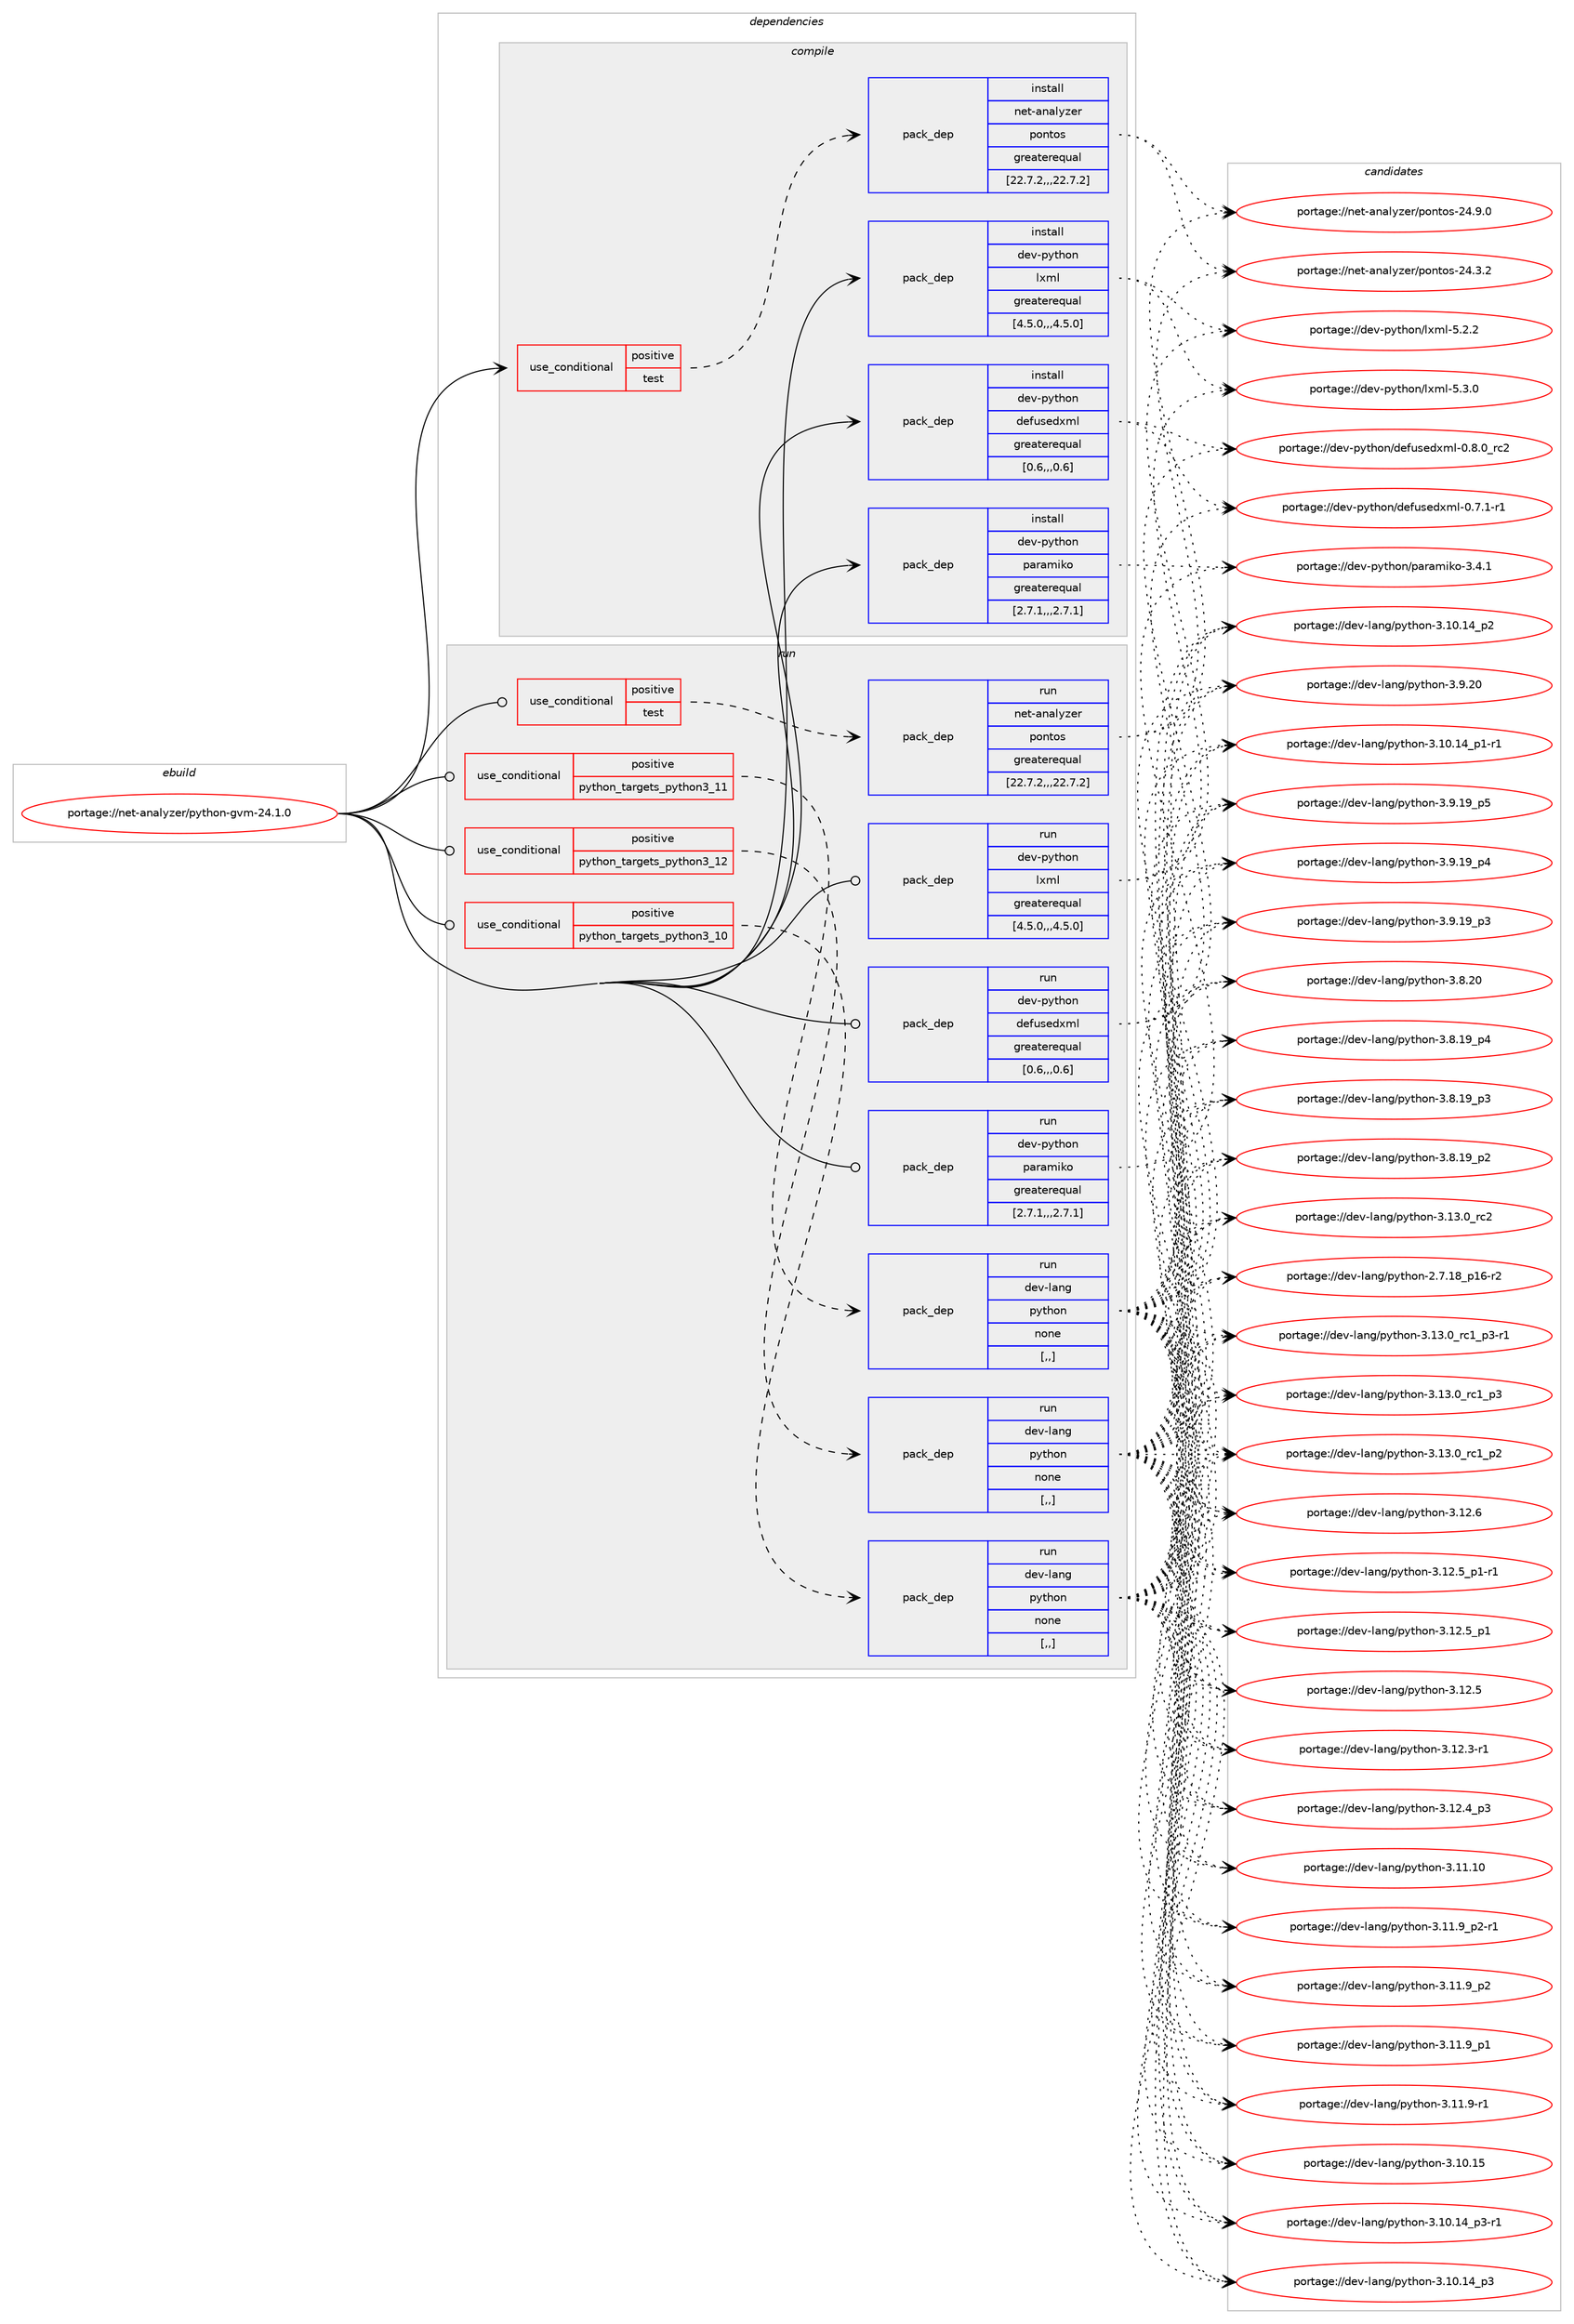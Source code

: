 digraph prolog {

# *************
# Graph options
# *************

newrank=true;
concentrate=true;
compound=true;
graph [rankdir=LR,fontname=Helvetica,fontsize=10,ranksep=1.5];#, ranksep=2.5, nodesep=0.2];
edge  [arrowhead=vee];
node  [fontname=Helvetica,fontsize=10];

# **********
# The ebuild
# **********

subgraph cluster_leftcol {
color=gray;
label=<<i>ebuild</i>>;
id [label="portage://net-analyzer/python-gvm-24.1.0", color=red, width=4, href="../net-analyzer/python-gvm-24.1.0.svg"];
}

# ****************
# The dependencies
# ****************

subgraph cluster_midcol {
color=gray;
label=<<i>dependencies</i>>;
subgraph cluster_compile {
fillcolor="#eeeeee";
style=filled;
label=<<i>compile</i>>;
subgraph cond222355 {
dependency853326 [label=<<TABLE BORDER="0" CELLBORDER="1" CELLSPACING="0" CELLPADDING="4"><TR><TD ROWSPAN="3" CELLPADDING="10">use_conditional</TD></TR><TR><TD>positive</TD></TR><TR><TD>test</TD></TR></TABLE>>, shape=none, color=red];
subgraph pack624618 {
dependency853327 [label=<<TABLE BORDER="0" CELLBORDER="1" CELLSPACING="0" CELLPADDING="4" WIDTH="220"><TR><TD ROWSPAN="6" CELLPADDING="30">pack_dep</TD></TR><TR><TD WIDTH="110">install</TD></TR><TR><TD>net-analyzer</TD></TR><TR><TD>pontos</TD></TR><TR><TD>greaterequal</TD></TR><TR><TD>[22.7.2,,,22.7.2]</TD></TR></TABLE>>, shape=none, color=blue];
}
dependency853326:e -> dependency853327:w [weight=20,style="dashed",arrowhead="vee"];
}
id:e -> dependency853326:w [weight=20,style="solid",arrowhead="vee"];
subgraph pack624619 {
dependency853328 [label=<<TABLE BORDER="0" CELLBORDER="1" CELLSPACING="0" CELLPADDING="4" WIDTH="220"><TR><TD ROWSPAN="6" CELLPADDING="30">pack_dep</TD></TR><TR><TD WIDTH="110">install</TD></TR><TR><TD>dev-python</TD></TR><TR><TD>defusedxml</TD></TR><TR><TD>greaterequal</TD></TR><TR><TD>[0.6,,,0.6]</TD></TR></TABLE>>, shape=none, color=blue];
}
id:e -> dependency853328:w [weight=20,style="solid",arrowhead="vee"];
subgraph pack624620 {
dependency853329 [label=<<TABLE BORDER="0" CELLBORDER="1" CELLSPACING="0" CELLPADDING="4" WIDTH="220"><TR><TD ROWSPAN="6" CELLPADDING="30">pack_dep</TD></TR><TR><TD WIDTH="110">install</TD></TR><TR><TD>dev-python</TD></TR><TR><TD>lxml</TD></TR><TR><TD>greaterequal</TD></TR><TR><TD>[4.5.0,,,4.5.0]</TD></TR></TABLE>>, shape=none, color=blue];
}
id:e -> dependency853329:w [weight=20,style="solid",arrowhead="vee"];
subgraph pack624621 {
dependency853330 [label=<<TABLE BORDER="0" CELLBORDER="1" CELLSPACING="0" CELLPADDING="4" WIDTH="220"><TR><TD ROWSPAN="6" CELLPADDING="30">pack_dep</TD></TR><TR><TD WIDTH="110">install</TD></TR><TR><TD>dev-python</TD></TR><TR><TD>paramiko</TD></TR><TR><TD>greaterequal</TD></TR><TR><TD>[2.7.1,,,2.7.1]</TD></TR></TABLE>>, shape=none, color=blue];
}
id:e -> dependency853330:w [weight=20,style="solid",arrowhead="vee"];
}
subgraph cluster_compileandrun {
fillcolor="#eeeeee";
style=filled;
label=<<i>compile and run</i>>;
}
subgraph cluster_run {
fillcolor="#eeeeee";
style=filled;
label=<<i>run</i>>;
subgraph cond222356 {
dependency853331 [label=<<TABLE BORDER="0" CELLBORDER="1" CELLSPACING="0" CELLPADDING="4"><TR><TD ROWSPAN="3" CELLPADDING="10">use_conditional</TD></TR><TR><TD>positive</TD></TR><TR><TD>python_targets_python3_10</TD></TR></TABLE>>, shape=none, color=red];
subgraph pack624622 {
dependency853332 [label=<<TABLE BORDER="0" CELLBORDER="1" CELLSPACING="0" CELLPADDING="4" WIDTH="220"><TR><TD ROWSPAN="6" CELLPADDING="30">pack_dep</TD></TR><TR><TD WIDTH="110">run</TD></TR><TR><TD>dev-lang</TD></TR><TR><TD>python</TD></TR><TR><TD>none</TD></TR><TR><TD>[,,]</TD></TR></TABLE>>, shape=none, color=blue];
}
dependency853331:e -> dependency853332:w [weight=20,style="dashed",arrowhead="vee"];
}
id:e -> dependency853331:w [weight=20,style="solid",arrowhead="odot"];
subgraph cond222357 {
dependency853333 [label=<<TABLE BORDER="0" CELLBORDER="1" CELLSPACING="0" CELLPADDING="4"><TR><TD ROWSPAN="3" CELLPADDING="10">use_conditional</TD></TR><TR><TD>positive</TD></TR><TR><TD>python_targets_python3_11</TD></TR></TABLE>>, shape=none, color=red];
subgraph pack624623 {
dependency853334 [label=<<TABLE BORDER="0" CELLBORDER="1" CELLSPACING="0" CELLPADDING="4" WIDTH="220"><TR><TD ROWSPAN="6" CELLPADDING="30">pack_dep</TD></TR><TR><TD WIDTH="110">run</TD></TR><TR><TD>dev-lang</TD></TR><TR><TD>python</TD></TR><TR><TD>none</TD></TR><TR><TD>[,,]</TD></TR></TABLE>>, shape=none, color=blue];
}
dependency853333:e -> dependency853334:w [weight=20,style="dashed",arrowhead="vee"];
}
id:e -> dependency853333:w [weight=20,style="solid",arrowhead="odot"];
subgraph cond222358 {
dependency853335 [label=<<TABLE BORDER="0" CELLBORDER="1" CELLSPACING="0" CELLPADDING="4"><TR><TD ROWSPAN="3" CELLPADDING="10">use_conditional</TD></TR><TR><TD>positive</TD></TR><TR><TD>python_targets_python3_12</TD></TR></TABLE>>, shape=none, color=red];
subgraph pack624624 {
dependency853336 [label=<<TABLE BORDER="0" CELLBORDER="1" CELLSPACING="0" CELLPADDING="4" WIDTH="220"><TR><TD ROWSPAN="6" CELLPADDING="30">pack_dep</TD></TR><TR><TD WIDTH="110">run</TD></TR><TR><TD>dev-lang</TD></TR><TR><TD>python</TD></TR><TR><TD>none</TD></TR><TR><TD>[,,]</TD></TR></TABLE>>, shape=none, color=blue];
}
dependency853335:e -> dependency853336:w [weight=20,style="dashed",arrowhead="vee"];
}
id:e -> dependency853335:w [weight=20,style="solid",arrowhead="odot"];
subgraph cond222359 {
dependency853337 [label=<<TABLE BORDER="0" CELLBORDER="1" CELLSPACING="0" CELLPADDING="4"><TR><TD ROWSPAN="3" CELLPADDING="10">use_conditional</TD></TR><TR><TD>positive</TD></TR><TR><TD>test</TD></TR></TABLE>>, shape=none, color=red];
subgraph pack624625 {
dependency853338 [label=<<TABLE BORDER="0" CELLBORDER="1" CELLSPACING="0" CELLPADDING="4" WIDTH="220"><TR><TD ROWSPAN="6" CELLPADDING="30">pack_dep</TD></TR><TR><TD WIDTH="110">run</TD></TR><TR><TD>net-analyzer</TD></TR><TR><TD>pontos</TD></TR><TR><TD>greaterequal</TD></TR><TR><TD>[22.7.2,,,22.7.2]</TD></TR></TABLE>>, shape=none, color=blue];
}
dependency853337:e -> dependency853338:w [weight=20,style="dashed",arrowhead="vee"];
}
id:e -> dependency853337:w [weight=20,style="solid",arrowhead="odot"];
subgraph pack624626 {
dependency853339 [label=<<TABLE BORDER="0" CELLBORDER="1" CELLSPACING="0" CELLPADDING="4" WIDTH="220"><TR><TD ROWSPAN="6" CELLPADDING="30">pack_dep</TD></TR><TR><TD WIDTH="110">run</TD></TR><TR><TD>dev-python</TD></TR><TR><TD>defusedxml</TD></TR><TR><TD>greaterequal</TD></TR><TR><TD>[0.6,,,0.6]</TD></TR></TABLE>>, shape=none, color=blue];
}
id:e -> dependency853339:w [weight=20,style="solid",arrowhead="odot"];
subgraph pack624627 {
dependency853340 [label=<<TABLE BORDER="0" CELLBORDER="1" CELLSPACING="0" CELLPADDING="4" WIDTH="220"><TR><TD ROWSPAN="6" CELLPADDING="30">pack_dep</TD></TR><TR><TD WIDTH="110">run</TD></TR><TR><TD>dev-python</TD></TR><TR><TD>lxml</TD></TR><TR><TD>greaterequal</TD></TR><TR><TD>[4.5.0,,,4.5.0]</TD></TR></TABLE>>, shape=none, color=blue];
}
id:e -> dependency853340:w [weight=20,style="solid",arrowhead="odot"];
subgraph pack624628 {
dependency853341 [label=<<TABLE BORDER="0" CELLBORDER="1" CELLSPACING="0" CELLPADDING="4" WIDTH="220"><TR><TD ROWSPAN="6" CELLPADDING="30">pack_dep</TD></TR><TR><TD WIDTH="110">run</TD></TR><TR><TD>dev-python</TD></TR><TR><TD>paramiko</TD></TR><TR><TD>greaterequal</TD></TR><TR><TD>[2.7.1,,,2.7.1]</TD></TR></TABLE>>, shape=none, color=blue];
}
id:e -> dependency853341:w [weight=20,style="solid",arrowhead="odot"];
}
}

# **************
# The candidates
# **************

subgraph cluster_choices {
rank=same;
color=gray;
label=<<i>candidates</i>>;

subgraph choice624618 {
color=black;
nodesep=1;
choice1101011164597110971081211221011144711211111011611111545505246574648 [label="portage://net-analyzer/pontos-24.9.0", color=red, width=4,href="../net-analyzer/pontos-24.9.0.svg"];
choice1101011164597110971081211221011144711211111011611111545505246514650 [label="portage://net-analyzer/pontos-24.3.2", color=red, width=4,href="../net-analyzer/pontos-24.3.2.svg"];
dependency853327:e -> choice1101011164597110971081211221011144711211111011611111545505246574648:w [style=dotted,weight="100"];
dependency853327:e -> choice1101011164597110971081211221011144711211111011611111545505246514650:w [style=dotted,weight="100"];
}
subgraph choice624619 {
color=black;
nodesep=1;
choice1001011184511212111610411111047100101102117115101100120109108454846564648951149950 [label="portage://dev-python/defusedxml-0.8.0_rc2", color=red, width=4,href="../dev-python/defusedxml-0.8.0_rc2.svg"];
choice10010111845112121116104111110471001011021171151011001201091084548465546494511449 [label="portage://dev-python/defusedxml-0.7.1-r1", color=red, width=4,href="../dev-python/defusedxml-0.7.1-r1.svg"];
dependency853328:e -> choice1001011184511212111610411111047100101102117115101100120109108454846564648951149950:w [style=dotted,weight="100"];
dependency853328:e -> choice10010111845112121116104111110471001011021171151011001201091084548465546494511449:w [style=dotted,weight="100"];
}
subgraph choice624620 {
color=black;
nodesep=1;
choice1001011184511212111610411111047108120109108455346514648 [label="portage://dev-python/lxml-5.3.0", color=red, width=4,href="../dev-python/lxml-5.3.0.svg"];
choice1001011184511212111610411111047108120109108455346504650 [label="portage://dev-python/lxml-5.2.2", color=red, width=4,href="../dev-python/lxml-5.2.2.svg"];
dependency853329:e -> choice1001011184511212111610411111047108120109108455346514648:w [style=dotted,weight="100"];
dependency853329:e -> choice1001011184511212111610411111047108120109108455346504650:w [style=dotted,weight="100"];
}
subgraph choice624621 {
color=black;
nodesep=1;
choice10010111845112121116104111110471129711497109105107111455146524649 [label="portage://dev-python/paramiko-3.4.1", color=red, width=4,href="../dev-python/paramiko-3.4.1.svg"];
dependency853330:e -> choice10010111845112121116104111110471129711497109105107111455146524649:w [style=dotted,weight="100"];
}
subgraph choice624622 {
color=black;
nodesep=1;
choice10010111845108971101034711212111610411111045514649514648951149950 [label="portage://dev-lang/python-3.13.0_rc2", color=red, width=4,href="../dev-lang/python-3.13.0_rc2.svg"];
choice1001011184510897110103471121211161041111104551464951464895114994995112514511449 [label="portage://dev-lang/python-3.13.0_rc1_p3-r1", color=red, width=4,href="../dev-lang/python-3.13.0_rc1_p3-r1.svg"];
choice100101118451089711010347112121116104111110455146495146489511499499511251 [label="portage://dev-lang/python-3.13.0_rc1_p3", color=red, width=4,href="../dev-lang/python-3.13.0_rc1_p3.svg"];
choice100101118451089711010347112121116104111110455146495146489511499499511250 [label="portage://dev-lang/python-3.13.0_rc1_p2", color=red, width=4,href="../dev-lang/python-3.13.0_rc1_p2.svg"];
choice10010111845108971101034711212111610411111045514649504654 [label="portage://dev-lang/python-3.12.6", color=red, width=4,href="../dev-lang/python-3.12.6.svg"];
choice1001011184510897110103471121211161041111104551464950465395112494511449 [label="portage://dev-lang/python-3.12.5_p1-r1", color=red, width=4,href="../dev-lang/python-3.12.5_p1-r1.svg"];
choice100101118451089711010347112121116104111110455146495046539511249 [label="portage://dev-lang/python-3.12.5_p1", color=red, width=4,href="../dev-lang/python-3.12.5_p1.svg"];
choice10010111845108971101034711212111610411111045514649504653 [label="portage://dev-lang/python-3.12.5", color=red, width=4,href="../dev-lang/python-3.12.5.svg"];
choice100101118451089711010347112121116104111110455146495046529511251 [label="portage://dev-lang/python-3.12.4_p3", color=red, width=4,href="../dev-lang/python-3.12.4_p3.svg"];
choice100101118451089711010347112121116104111110455146495046514511449 [label="portage://dev-lang/python-3.12.3-r1", color=red, width=4,href="../dev-lang/python-3.12.3-r1.svg"];
choice1001011184510897110103471121211161041111104551464949464948 [label="portage://dev-lang/python-3.11.10", color=red, width=4,href="../dev-lang/python-3.11.10.svg"];
choice1001011184510897110103471121211161041111104551464949465795112504511449 [label="portage://dev-lang/python-3.11.9_p2-r1", color=red, width=4,href="../dev-lang/python-3.11.9_p2-r1.svg"];
choice100101118451089711010347112121116104111110455146494946579511250 [label="portage://dev-lang/python-3.11.9_p2", color=red, width=4,href="../dev-lang/python-3.11.9_p2.svg"];
choice100101118451089711010347112121116104111110455146494946579511249 [label="portage://dev-lang/python-3.11.9_p1", color=red, width=4,href="../dev-lang/python-3.11.9_p1.svg"];
choice100101118451089711010347112121116104111110455146494946574511449 [label="portage://dev-lang/python-3.11.9-r1", color=red, width=4,href="../dev-lang/python-3.11.9-r1.svg"];
choice1001011184510897110103471121211161041111104551464948464953 [label="portage://dev-lang/python-3.10.15", color=red, width=4,href="../dev-lang/python-3.10.15.svg"];
choice100101118451089711010347112121116104111110455146494846495295112514511449 [label="portage://dev-lang/python-3.10.14_p3-r1", color=red, width=4,href="../dev-lang/python-3.10.14_p3-r1.svg"];
choice10010111845108971101034711212111610411111045514649484649529511251 [label="portage://dev-lang/python-3.10.14_p3", color=red, width=4,href="../dev-lang/python-3.10.14_p3.svg"];
choice10010111845108971101034711212111610411111045514649484649529511250 [label="portage://dev-lang/python-3.10.14_p2", color=red, width=4,href="../dev-lang/python-3.10.14_p2.svg"];
choice100101118451089711010347112121116104111110455146494846495295112494511449 [label="portage://dev-lang/python-3.10.14_p1-r1", color=red, width=4,href="../dev-lang/python-3.10.14_p1-r1.svg"];
choice10010111845108971101034711212111610411111045514657465048 [label="portage://dev-lang/python-3.9.20", color=red, width=4,href="../dev-lang/python-3.9.20.svg"];
choice100101118451089711010347112121116104111110455146574649579511253 [label="portage://dev-lang/python-3.9.19_p5", color=red, width=4,href="../dev-lang/python-3.9.19_p5.svg"];
choice100101118451089711010347112121116104111110455146574649579511252 [label="portage://dev-lang/python-3.9.19_p4", color=red, width=4,href="../dev-lang/python-3.9.19_p4.svg"];
choice100101118451089711010347112121116104111110455146574649579511251 [label="portage://dev-lang/python-3.9.19_p3", color=red, width=4,href="../dev-lang/python-3.9.19_p3.svg"];
choice10010111845108971101034711212111610411111045514656465048 [label="portage://dev-lang/python-3.8.20", color=red, width=4,href="../dev-lang/python-3.8.20.svg"];
choice100101118451089711010347112121116104111110455146564649579511252 [label="portage://dev-lang/python-3.8.19_p4", color=red, width=4,href="../dev-lang/python-3.8.19_p4.svg"];
choice100101118451089711010347112121116104111110455146564649579511251 [label="portage://dev-lang/python-3.8.19_p3", color=red, width=4,href="../dev-lang/python-3.8.19_p3.svg"];
choice100101118451089711010347112121116104111110455146564649579511250 [label="portage://dev-lang/python-3.8.19_p2", color=red, width=4,href="../dev-lang/python-3.8.19_p2.svg"];
choice100101118451089711010347112121116104111110455046554649569511249544511450 [label="portage://dev-lang/python-2.7.18_p16-r2", color=red, width=4,href="../dev-lang/python-2.7.18_p16-r2.svg"];
dependency853332:e -> choice10010111845108971101034711212111610411111045514649514648951149950:w [style=dotted,weight="100"];
dependency853332:e -> choice1001011184510897110103471121211161041111104551464951464895114994995112514511449:w [style=dotted,weight="100"];
dependency853332:e -> choice100101118451089711010347112121116104111110455146495146489511499499511251:w [style=dotted,weight="100"];
dependency853332:e -> choice100101118451089711010347112121116104111110455146495146489511499499511250:w [style=dotted,weight="100"];
dependency853332:e -> choice10010111845108971101034711212111610411111045514649504654:w [style=dotted,weight="100"];
dependency853332:e -> choice1001011184510897110103471121211161041111104551464950465395112494511449:w [style=dotted,weight="100"];
dependency853332:e -> choice100101118451089711010347112121116104111110455146495046539511249:w [style=dotted,weight="100"];
dependency853332:e -> choice10010111845108971101034711212111610411111045514649504653:w [style=dotted,weight="100"];
dependency853332:e -> choice100101118451089711010347112121116104111110455146495046529511251:w [style=dotted,weight="100"];
dependency853332:e -> choice100101118451089711010347112121116104111110455146495046514511449:w [style=dotted,weight="100"];
dependency853332:e -> choice1001011184510897110103471121211161041111104551464949464948:w [style=dotted,weight="100"];
dependency853332:e -> choice1001011184510897110103471121211161041111104551464949465795112504511449:w [style=dotted,weight="100"];
dependency853332:e -> choice100101118451089711010347112121116104111110455146494946579511250:w [style=dotted,weight="100"];
dependency853332:e -> choice100101118451089711010347112121116104111110455146494946579511249:w [style=dotted,weight="100"];
dependency853332:e -> choice100101118451089711010347112121116104111110455146494946574511449:w [style=dotted,weight="100"];
dependency853332:e -> choice1001011184510897110103471121211161041111104551464948464953:w [style=dotted,weight="100"];
dependency853332:e -> choice100101118451089711010347112121116104111110455146494846495295112514511449:w [style=dotted,weight="100"];
dependency853332:e -> choice10010111845108971101034711212111610411111045514649484649529511251:w [style=dotted,weight="100"];
dependency853332:e -> choice10010111845108971101034711212111610411111045514649484649529511250:w [style=dotted,weight="100"];
dependency853332:e -> choice100101118451089711010347112121116104111110455146494846495295112494511449:w [style=dotted,weight="100"];
dependency853332:e -> choice10010111845108971101034711212111610411111045514657465048:w [style=dotted,weight="100"];
dependency853332:e -> choice100101118451089711010347112121116104111110455146574649579511253:w [style=dotted,weight="100"];
dependency853332:e -> choice100101118451089711010347112121116104111110455146574649579511252:w [style=dotted,weight="100"];
dependency853332:e -> choice100101118451089711010347112121116104111110455146574649579511251:w [style=dotted,weight="100"];
dependency853332:e -> choice10010111845108971101034711212111610411111045514656465048:w [style=dotted,weight="100"];
dependency853332:e -> choice100101118451089711010347112121116104111110455146564649579511252:w [style=dotted,weight="100"];
dependency853332:e -> choice100101118451089711010347112121116104111110455146564649579511251:w [style=dotted,weight="100"];
dependency853332:e -> choice100101118451089711010347112121116104111110455146564649579511250:w [style=dotted,weight="100"];
dependency853332:e -> choice100101118451089711010347112121116104111110455046554649569511249544511450:w [style=dotted,weight="100"];
}
subgraph choice624623 {
color=black;
nodesep=1;
choice10010111845108971101034711212111610411111045514649514648951149950 [label="portage://dev-lang/python-3.13.0_rc2", color=red, width=4,href="../dev-lang/python-3.13.0_rc2.svg"];
choice1001011184510897110103471121211161041111104551464951464895114994995112514511449 [label="portage://dev-lang/python-3.13.0_rc1_p3-r1", color=red, width=4,href="../dev-lang/python-3.13.0_rc1_p3-r1.svg"];
choice100101118451089711010347112121116104111110455146495146489511499499511251 [label="portage://dev-lang/python-3.13.0_rc1_p3", color=red, width=4,href="../dev-lang/python-3.13.0_rc1_p3.svg"];
choice100101118451089711010347112121116104111110455146495146489511499499511250 [label="portage://dev-lang/python-3.13.0_rc1_p2", color=red, width=4,href="../dev-lang/python-3.13.0_rc1_p2.svg"];
choice10010111845108971101034711212111610411111045514649504654 [label="portage://dev-lang/python-3.12.6", color=red, width=4,href="../dev-lang/python-3.12.6.svg"];
choice1001011184510897110103471121211161041111104551464950465395112494511449 [label="portage://dev-lang/python-3.12.5_p1-r1", color=red, width=4,href="../dev-lang/python-3.12.5_p1-r1.svg"];
choice100101118451089711010347112121116104111110455146495046539511249 [label="portage://dev-lang/python-3.12.5_p1", color=red, width=4,href="../dev-lang/python-3.12.5_p1.svg"];
choice10010111845108971101034711212111610411111045514649504653 [label="portage://dev-lang/python-3.12.5", color=red, width=4,href="../dev-lang/python-3.12.5.svg"];
choice100101118451089711010347112121116104111110455146495046529511251 [label="portage://dev-lang/python-3.12.4_p3", color=red, width=4,href="../dev-lang/python-3.12.4_p3.svg"];
choice100101118451089711010347112121116104111110455146495046514511449 [label="portage://dev-lang/python-3.12.3-r1", color=red, width=4,href="../dev-lang/python-3.12.3-r1.svg"];
choice1001011184510897110103471121211161041111104551464949464948 [label="portage://dev-lang/python-3.11.10", color=red, width=4,href="../dev-lang/python-3.11.10.svg"];
choice1001011184510897110103471121211161041111104551464949465795112504511449 [label="portage://dev-lang/python-3.11.9_p2-r1", color=red, width=4,href="../dev-lang/python-3.11.9_p2-r1.svg"];
choice100101118451089711010347112121116104111110455146494946579511250 [label="portage://dev-lang/python-3.11.9_p2", color=red, width=4,href="../dev-lang/python-3.11.9_p2.svg"];
choice100101118451089711010347112121116104111110455146494946579511249 [label="portage://dev-lang/python-3.11.9_p1", color=red, width=4,href="../dev-lang/python-3.11.9_p1.svg"];
choice100101118451089711010347112121116104111110455146494946574511449 [label="portage://dev-lang/python-3.11.9-r1", color=red, width=4,href="../dev-lang/python-3.11.9-r1.svg"];
choice1001011184510897110103471121211161041111104551464948464953 [label="portage://dev-lang/python-3.10.15", color=red, width=4,href="../dev-lang/python-3.10.15.svg"];
choice100101118451089711010347112121116104111110455146494846495295112514511449 [label="portage://dev-lang/python-3.10.14_p3-r1", color=red, width=4,href="../dev-lang/python-3.10.14_p3-r1.svg"];
choice10010111845108971101034711212111610411111045514649484649529511251 [label="portage://dev-lang/python-3.10.14_p3", color=red, width=4,href="../dev-lang/python-3.10.14_p3.svg"];
choice10010111845108971101034711212111610411111045514649484649529511250 [label="portage://dev-lang/python-3.10.14_p2", color=red, width=4,href="../dev-lang/python-3.10.14_p2.svg"];
choice100101118451089711010347112121116104111110455146494846495295112494511449 [label="portage://dev-lang/python-3.10.14_p1-r1", color=red, width=4,href="../dev-lang/python-3.10.14_p1-r1.svg"];
choice10010111845108971101034711212111610411111045514657465048 [label="portage://dev-lang/python-3.9.20", color=red, width=4,href="../dev-lang/python-3.9.20.svg"];
choice100101118451089711010347112121116104111110455146574649579511253 [label="portage://dev-lang/python-3.9.19_p5", color=red, width=4,href="../dev-lang/python-3.9.19_p5.svg"];
choice100101118451089711010347112121116104111110455146574649579511252 [label="portage://dev-lang/python-3.9.19_p4", color=red, width=4,href="../dev-lang/python-3.9.19_p4.svg"];
choice100101118451089711010347112121116104111110455146574649579511251 [label="portage://dev-lang/python-3.9.19_p3", color=red, width=4,href="../dev-lang/python-3.9.19_p3.svg"];
choice10010111845108971101034711212111610411111045514656465048 [label="portage://dev-lang/python-3.8.20", color=red, width=4,href="../dev-lang/python-3.8.20.svg"];
choice100101118451089711010347112121116104111110455146564649579511252 [label="portage://dev-lang/python-3.8.19_p4", color=red, width=4,href="../dev-lang/python-3.8.19_p4.svg"];
choice100101118451089711010347112121116104111110455146564649579511251 [label="portage://dev-lang/python-3.8.19_p3", color=red, width=4,href="../dev-lang/python-3.8.19_p3.svg"];
choice100101118451089711010347112121116104111110455146564649579511250 [label="portage://dev-lang/python-3.8.19_p2", color=red, width=4,href="../dev-lang/python-3.8.19_p2.svg"];
choice100101118451089711010347112121116104111110455046554649569511249544511450 [label="portage://dev-lang/python-2.7.18_p16-r2", color=red, width=4,href="../dev-lang/python-2.7.18_p16-r2.svg"];
dependency853334:e -> choice10010111845108971101034711212111610411111045514649514648951149950:w [style=dotted,weight="100"];
dependency853334:e -> choice1001011184510897110103471121211161041111104551464951464895114994995112514511449:w [style=dotted,weight="100"];
dependency853334:e -> choice100101118451089711010347112121116104111110455146495146489511499499511251:w [style=dotted,weight="100"];
dependency853334:e -> choice100101118451089711010347112121116104111110455146495146489511499499511250:w [style=dotted,weight="100"];
dependency853334:e -> choice10010111845108971101034711212111610411111045514649504654:w [style=dotted,weight="100"];
dependency853334:e -> choice1001011184510897110103471121211161041111104551464950465395112494511449:w [style=dotted,weight="100"];
dependency853334:e -> choice100101118451089711010347112121116104111110455146495046539511249:w [style=dotted,weight="100"];
dependency853334:e -> choice10010111845108971101034711212111610411111045514649504653:w [style=dotted,weight="100"];
dependency853334:e -> choice100101118451089711010347112121116104111110455146495046529511251:w [style=dotted,weight="100"];
dependency853334:e -> choice100101118451089711010347112121116104111110455146495046514511449:w [style=dotted,weight="100"];
dependency853334:e -> choice1001011184510897110103471121211161041111104551464949464948:w [style=dotted,weight="100"];
dependency853334:e -> choice1001011184510897110103471121211161041111104551464949465795112504511449:w [style=dotted,weight="100"];
dependency853334:e -> choice100101118451089711010347112121116104111110455146494946579511250:w [style=dotted,weight="100"];
dependency853334:e -> choice100101118451089711010347112121116104111110455146494946579511249:w [style=dotted,weight="100"];
dependency853334:e -> choice100101118451089711010347112121116104111110455146494946574511449:w [style=dotted,weight="100"];
dependency853334:e -> choice1001011184510897110103471121211161041111104551464948464953:w [style=dotted,weight="100"];
dependency853334:e -> choice100101118451089711010347112121116104111110455146494846495295112514511449:w [style=dotted,weight="100"];
dependency853334:e -> choice10010111845108971101034711212111610411111045514649484649529511251:w [style=dotted,weight="100"];
dependency853334:e -> choice10010111845108971101034711212111610411111045514649484649529511250:w [style=dotted,weight="100"];
dependency853334:e -> choice100101118451089711010347112121116104111110455146494846495295112494511449:w [style=dotted,weight="100"];
dependency853334:e -> choice10010111845108971101034711212111610411111045514657465048:w [style=dotted,weight="100"];
dependency853334:e -> choice100101118451089711010347112121116104111110455146574649579511253:w [style=dotted,weight="100"];
dependency853334:e -> choice100101118451089711010347112121116104111110455146574649579511252:w [style=dotted,weight="100"];
dependency853334:e -> choice100101118451089711010347112121116104111110455146574649579511251:w [style=dotted,weight="100"];
dependency853334:e -> choice10010111845108971101034711212111610411111045514656465048:w [style=dotted,weight="100"];
dependency853334:e -> choice100101118451089711010347112121116104111110455146564649579511252:w [style=dotted,weight="100"];
dependency853334:e -> choice100101118451089711010347112121116104111110455146564649579511251:w [style=dotted,weight="100"];
dependency853334:e -> choice100101118451089711010347112121116104111110455146564649579511250:w [style=dotted,weight="100"];
dependency853334:e -> choice100101118451089711010347112121116104111110455046554649569511249544511450:w [style=dotted,weight="100"];
}
subgraph choice624624 {
color=black;
nodesep=1;
choice10010111845108971101034711212111610411111045514649514648951149950 [label="portage://dev-lang/python-3.13.0_rc2", color=red, width=4,href="../dev-lang/python-3.13.0_rc2.svg"];
choice1001011184510897110103471121211161041111104551464951464895114994995112514511449 [label="portage://dev-lang/python-3.13.0_rc1_p3-r1", color=red, width=4,href="../dev-lang/python-3.13.0_rc1_p3-r1.svg"];
choice100101118451089711010347112121116104111110455146495146489511499499511251 [label="portage://dev-lang/python-3.13.0_rc1_p3", color=red, width=4,href="../dev-lang/python-3.13.0_rc1_p3.svg"];
choice100101118451089711010347112121116104111110455146495146489511499499511250 [label="portage://dev-lang/python-3.13.0_rc1_p2", color=red, width=4,href="../dev-lang/python-3.13.0_rc1_p2.svg"];
choice10010111845108971101034711212111610411111045514649504654 [label="portage://dev-lang/python-3.12.6", color=red, width=4,href="../dev-lang/python-3.12.6.svg"];
choice1001011184510897110103471121211161041111104551464950465395112494511449 [label="portage://dev-lang/python-3.12.5_p1-r1", color=red, width=4,href="../dev-lang/python-3.12.5_p1-r1.svg"];
choice100101118451089711010347112121116104111110455146495046539511249 [label="portage://dev-lang/python-3.12.5_p1", color=red, width=4,href="../dev-lang/python-3.12.5_p1.svg"];
choice10010111845108971101034711212111610411111045514649504653 [label="portage://dev-lang/python-3.12.5", color=red, width=4,href="../dev-lang/python-3.12.5.svg"];
choice100101118451089711010347112121116104111110455146495046529511251 [label="portage://dev-lang/python-3.12.4_p3", color=red, width=4,href="../dev-lang/python-3.12.4_p3.svg"];
choice100101118451089711010347112121116104111110455146495046514511449 [label="portage://dev-lang/python-3.12.3-r1", color=red, width=4,href="../dev-lang/python-3.12.3-r1.svg"];
choice1001011184510897110103471121211161041111104551464949464948 [label="portage://dev-lang/python-3.11.10", color=red, width=4,href="../dev-lang/python-3.11.10.svg"];
choice1001011184510897110103471121211161041111104551464949465795112504511449 [label="portage://dev-lang/python-3.11.9_p2-r1", color=red, width=4,href="../dev-lang/python-3.11.9_p2-r1.svg"];
choice100101118451089711010347112121116104111110455146494946579511250 [label="portage://dev-lang/python-3.11.9_p2", color=red, width=4,href="../dev-lang/python-3.11.9_p2.svg"];
choice100101118451089711010347112121116104111110455146494946579511249 [label="portage://dev-lang/python-3.11.9_p1", color=red, width=4,href="../dev-lang/python-3.11.9_p1.svg"];
choice100101118451089711010347112121116104111110455146494946574511449 [label="portage://dev-lang/python-3.11.9-r1", color=red, width=4,href="../dev-lang/python-3.11.9-r1.svg"];
choice1001011184510897110103471121211161041111104551464948464953 [label="portage://dev-lang/python-3.10.15", color=red, width=4,href="../dev-lang/python-3.10.15.svg"];
choice100101118451089711010347112121116104111110455146494846495295112514511449 [label="portage://dev-lang/python-3.10.14_p3-r1", color=red, width=4,href="../dev-lang/python-3.10.14_p3-r1.svg"];
choice10010111845108971101034711212111610411111045514649484649529511251 [label="portage://dev-lang/python-3.10.14_p3", color=red, width=4,href="../dev-lang/python-3.10.14_p3.svg"];
choice10010111845108971101034711212111610411111045514649484649529511250 [label="portage://dev-lang/python-3.10.14_p2", color=red, width=4,href="../dev-lang/python-3.10.14_p2.svg"];
choice100101118451089711010347112121116104111110455146494846495295112494511449 [label="portage://dev-lang/python-3.10.14_p1-r1", color=red, width=4,href="../dev-lang/python-3.10.14_p1-r1.svg"];
choice10010111845108971101034711212111610411111045514657465048 [label="portage://dev-lang/python-3.9.20", color=red, width=4,href="../dev-lang/python-3.9.20.svg"];
choice100101118451089711010347112121116104111110455146574649579511253 [label="portage://dev-lang/python-3.9.19_p5", color=red, width=4,href="../dev-lang/python-3.9.19_p5.svg"];
choice100101118451089711010347112121116104111110455146574649579511252 [label="portage://dev-lang/python-3.9.19_p4", color=red, width=4,href="../dev-lang/python-3.9.19_p4.svg"];
choice100101118451089711010347112121116104111110455146574649579511251 [label="portage://dev-lang/python-3.9.19_p3", color=red, width=4,href="../dev-lang/python-3.9.19_p3.svg"];
choice10010111845108971101034711212111610411111045514656465048 [label="portage://dev-lang/python-3.8.20", color=red, width=4,href="../dev-lang/python-3.8.20.svg"];
choice100101118451089711010347112121116104111110455146564649579511252 [label="portage://dev-lang/python-3.8.19_p4", color=red, width=4,href="../dev-lang/python-3.8.19_p4.svg"];
choice100101118451089711010347112121116104111110455146564649579511251 [label="portage://dev-lang/python-3.8.19_p3", color=red, width=4,href="../dev-lang/python-3.8.19_p3.svg"];
choice100101118451089711010347112121116104111110455146564649579511250 [label="portage://dev-lang/python-3.8.19_p2", color=red, width=4,href="../dev-lang/python-3.8.19_p2.svg"];
choice100101118451089711010347112121116104111110455046554649569511249544511450 [label="portage://dev-lang/python-2.7.18_p16-r2", color=red, width=4,href="../dev-lang/python-2.7.18_p16-r2.svg"];
dependency853336:e -> choice10010111845108971101034711212111610411111045514649514648951149950:w [style=dotted,weight="100"];
dependency853336:e -> choice1001011184510897110103471121211161041111104551464951464895114994995112514511449:w [style=dotted,weight="100"];
dependency853336:e -> choice100101118451089711010347112121116104111110455146495146489511499499511251:w [style=dotted,weight="100"];
dependency853336:e -> choice100101118451089711010347112121116104111110455146495146489511499499511250:w [style=dotted,weight="100"];
dependency853336:e -> choice10010111845108971101034711212111610411111045514649504654:w [style=dotted,weight="100"];
dependency853336:e -> choice1001011184510897110103471121211161041111104551464950465395112494511449:w [style=dotted,weight="100"];
dependency853336:e -> choice100101118451089711010347112121116104111110455146495046539511249:w [style=dotted,weight="100"];
dependency853336:e -> choice10010111845108971101034711212111610411111045514649504653:w [style=dotted,weight="100"];
dependency853336:e -> choice100101118451089711010347112121116104111110455146495046529511251:w [style=dotted,weight="100"];
dependency853336:e -> choice100101118451089711010347112121116104111110455146495046514511449:w [style=dotted,weight="100"];
dependency853336:e -> choice1001011184510897110103471121211161041111104551464949464948:w [style=dotted,weight="100"];
dependency853336:e -> choice1001011184510897110103471121211161041111104551464949465795112504511449:w [style=dotted,weight="100"];
dependency853336:e -> choice100101118451089711010347112121116104111110455146494946579511250:w [style=dotted,weight="100"];
dependency853336:e -> choice100101118451089711010347112121116104111110455146494946579511249:w [style=dotted,weight="100"];
dependency853336:e -> choice100101118451089711010347112121116104111110455146494946574511449:w [style=dotted,weight="100"];
dependency853336:e -> choice1001011184510897110103471121211161041111104551464948464953:w [style=dotted,weight="100"];
dependency853336:e -> choice100101118451089711010347112121116104111110455146494846495295112514511449:w [style=dotted,weight="100"];
dependency853336:e -> choice10010111845108971101034711212111610411111045514649484649529511251:w [style=dotted,weight="100"];
dependency853336:e -> choice10010111845108971101034711212111610411111045514649484649529511250:w [style=dotted,weight="100"];
dependency853336:e -> choice100101118451089711010347112121116104111110455146494846495295112494511449:w [style=dotted,weight="100"];
dependency853336:e -> choice10010111845108971101034711212111610411111045514657465048:w [style=dotted,weight="100"];
dependency853336:e -> choice100101118451089711010347112121116104111110455146574649579511253:w [style=dotted,weight="100"];
dependency853336:e -> choice100101118451089711010347112121116104111110455146574649579511252:w [style=dotted,weight="100"];
dependency853336:e -> choice100101118451089711010347112121116104111110455146574649579511251:w [style=dotted,weight="100"];
dependency853336:e -> choice10010111845108971101034711212111610411111045514656465048:w [style=dotted,weight="100"];
dependency853336:e -> choice100101118451089711010347112121116104111110455146564649579511252:w [style=dotted,weight="100"];
dependency853336:e -> choice100101118451089711010347112121116104111110455146564649579511251:w [style=dotted,weight="100"];
dependency853336:e -> choice100101118451089711010347112121116104111110455146564649579511250:w [style=dotted,weight="100"];
dependency853336:e -> choice100101118451089711010347112121116104111110455046554649569511249544511450:w [style=dotted,weight="100"];
}
subgraph choice624625 {
color=black;
nodesep=1;
choice1101011164597110971081211221011144711211111011611111545505246574648 [label="portage://net-analyzer/pontos-24.9.0", color=red, width=4,href="../net-analyzer/pontos-24.9.0.svg"];
choice1101011164597110971081211221011144711211111011611111545505246514650 [label="portage://net-analyzer/pontos-24.3.2", color=red, width=4,href="../net-analyzer/pontos-24.3.2.svg"];
dependency853338:e -> choice1101011164597110971081211221011144711211111011611111545505246574648:w [style=dotted,weight="100"];
dependency853338:e -> choice1101011164597110971081211221011144711211111011611111545505246514650:w [style=dotted,weight="100"];
}
subgraph choice624626 {
color=black;
nodesep=1;
choice1001011184511212111610411111047100101102117115101100120109108454846564648951149950 [label="portage://dev-python/defusedxml-0.8.0_rc2", color=red, width=4,href="../dev-python/defusedxml-0.8.0_rc2.svg"];
choice10010111845112121116104111110471001011021171151011001201091084548465546494511449 [label="portage://dev-python/defusedxml-0.7.1-r1", color=red, width=4,href="../dev-python/defusedxml-0.7.1-r1.svg"];
dependency853339:e -> choice1001011184511212111610411111047100101102117115101100120109108454846564648951149950:w [style=dotted,weight="100"];
dependency853339:e -> choice10010111845112121116104111110471001011021171151011001201091084548465546494511449:w [style=dotted,weight="100"];
}
subgraph choice624627 {
color=black;
nodesep=1;
choice1001011184511212111610411111047108120109108455346514648 [label="portage://dev-python/lxml-5.3.0", color=red, width=4,href="../dev-python/lxml-5.3.0.svg"];
choice1001011184511212111610411111047108120109108455346504650 [label="portage://dev-python/lxml-5.2.2", color=red, width=4,href="../dev-python/lxml-5.2.2.svg"];
dependency853340:e -> choice1001011184511212111610411111047108120109108455346514648:w [style=dotted,weight="100"];
dependency853340:e -> choice1001011184511212111610411111047108120109108455346504650:w [style=dotted,weight="100"];
}
subgraph choice624628 {
color=black;
nodesep=1;
choice10010111845112121116104111110471129711497109105107111455146524649 [label="portage://dev-python/paramiko-3.4.1", color=red, width=4,href="../dev-python/paramiko-3.4.1.svg"];
dependency853341:e -> choice10010111845112121116104111110471129711497109105107111455146524649:w [style=dotted,weight="100"];
}
}

}
